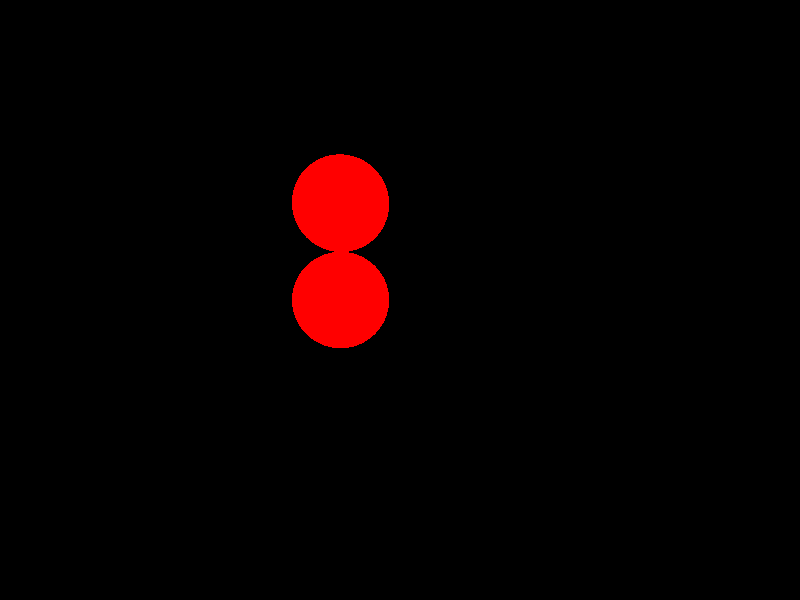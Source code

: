 camera
{
	location <10,10,510> // la position de l'observateur
	look_at <510,10,510>  // le point de vue
	//right x*image_width/image_height	// aspect ratio
	//angle 45 // l'angle de la caméra
}

light_source { <3,-2,4>
		color rgb<1,1,1>*0.8
}

light_source { <3.2,-2,4>
      color rgb<1,1,1>*0.8
}

light_source { <3.5,-2,4>
      color rgb<1,1,1>*0.8
}

sphere { <5000,10,1000>, 400 // coord centre et rayon
         pigment { color rgb <1,0,0> }
}

sphere { <5000,810,1000>, 400 // coord centre et rayon
         pigment { color rgb <1,0,0> }
}
